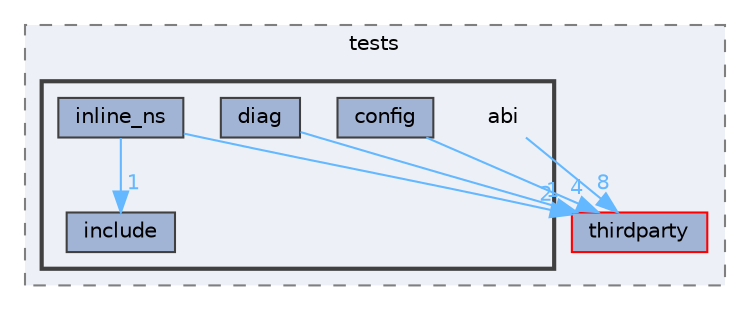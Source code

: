 digraph "C:/Dev/ezRPC/RPC/json/tests/abi"
{
 // LATEX_PDF_SIZE
  bgcolor="transparent";
  edge [fontname=Helvetica,fontsize=10,labelfontname=Helvetica,labelfontsize=10];
  node [fontname=Helvetica,fontsize=10,shape=box,height=0.2,width=0.4];
  compound=true
  subgraph clusterdir_94a6021d968e647ec33e11cb06f6ba9c {
    graph [ bgcolor="#edf0f7", pencolor="grey50", label="tests", fontname=Helvetica,fontsize=10 style="filled,dashed", URL="dir_94a6021d968e647ec33e11cb06f6ba9c.html",tooltip=""]
  dir_691d8073098d1be90e3fd6f382369506 [label="thirdparty", fillcolor="#a2b4d6", color="red", style="filled", URL="dir_691d8073098d1be90e3fd6f382369506.html",tooltip=""];
  subgraph clusterdir_39303355b53f09da17b6a4d051b497ec {
    graph [ bgcolor="#edf0f7", pencolor="grey25", label="", fontname=Helvetica,fontsize=10 style="filled,bold", URL="dir_39303355b53f09da17b6a4d051b497ec.html",tooltip=""]
    dir_39303355b53f09da17b6a4d051b497ec [shape=plaintext, label="abi"];
  dir_849a86641cbde3a0592e1c5a458eb927 [label="config", fillcolor="#a2b4d6", color="grey25", style="filled", URL="dir_849a86641cbde3a0592e1c5a458eb927.html",tooltip=""];
  dir_85df6c8ba2cdbd30580ea1ac9969f563 [label="diag", fillcolor="#a2b4d6", color="grey25", style="filled", URL="dir_85df6c8ba2cdbd30580ea1ac9969f563.html",tooltip=""];
  dir_c579211f4c75d3d6b736b59dbcfbc9bd [label="include", fillcolor="#a2b4d6", color="grey25", style="filled", URL="dir_c579211f4c75d3d6b736b59dbcfbc9bd.html",tooltip=""];
  dir_e1f48575becc367f80af956ff51543fc [label="inline_ns", fillcolor="#a2b4d6", color="grey25", style="filled", URL="dir_e1f48575becc367f80af956ff51543fc.html",tooltip=""];
  }
  }
  dir_39303355b53f09da17b6a4d051b497ec->dir_691d8073098d1be90e3fd6f382369506 [headlabel="8", labeldistance=1.5 headhref="dir_000002_000102.html" href="dir_000002_000102.html" color="steelblue1" fontcolor="steelblue1"];
  dir_849a86641cbde3a0592e1c5a458eb927->dir_691d8073098d1be90e3fd6f382369506 [headlabel="4", labeldistance=1.5 headhref="dir_000024_000102.html" href="dir_000024_000102.html" color="steelblue1" fontcolor="steelblue1"];
  dir_85df6c8ba2cdbd30580ea1ac9969f563->dir_691d8073098d1be90e3fd6f382369506 [headlabel="1", labeldistance=1.5 headhref="dir_000031_000102.html" href="dir_000031_000102.html" color="steelblue1" fontcolor="steelblue1"];
  dir_e1f48575becc367f80af956ff51543fc->dir_691d8073098d1be90e3fd6f382369506 [headlabel="2", labeldistance=1.5 headhref="dir_000050_000102.html" href="dir_000050_000102.html" color="steelblue1" fontcolor="steelblue1"];
  dir_e1f48575becc367f80af956ff51543fc->dir_c579211f4c75d3d6b736b59dbcfbc9bd [headlabel="1", labeldistance=1.5 headhref="dir_000050_000049.html" href="dir_000050_000049.html" color="steelblue1" fontcolor="steelblue1"];
}
